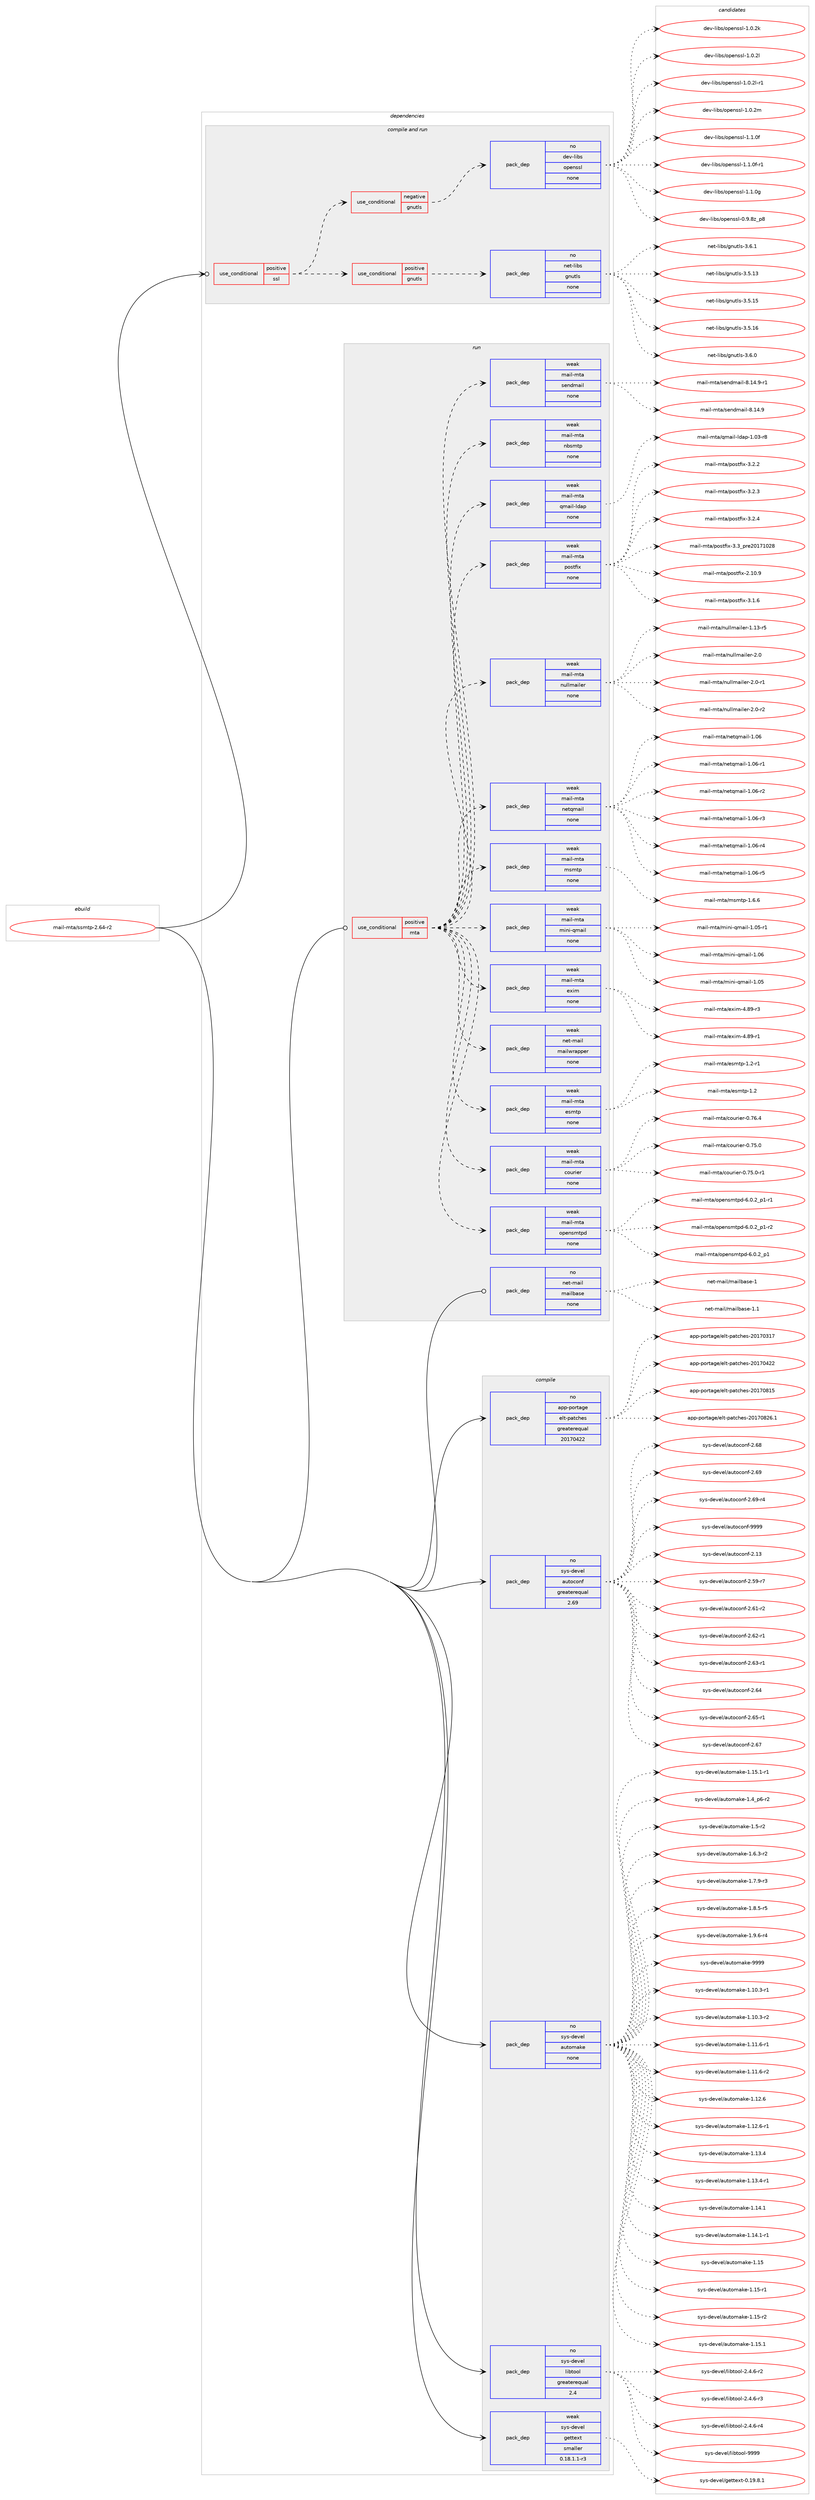 digraph prolog {

# *************
# Graph options
# *************

newrank=true;
concentrate=true;
compound=true;
graph [rankdir=LR,fontname=Helvetica,fontsize=10,ranksep=1.5];#, ranksep=2.5, nodesep=0.2];
edge  [arrowhead=vee];
node  [fontname=Helvetica,fontsize=10];

# **********
# The ebuild
# **********

subgraph cluster_leftcol {
color=gray;
rank=same;
label=<<i>ebuild</i>>;
id [label="mail-mta/ssmtp-2.64-r2", color=red, width=4, href="../mail-mta/ssmtp-2.64-r2.svg"];
}

# ****************
# The dependencies
# ****************

subgraph cluster_midcol {
color=gray;
label=<<i>dependencies</i>>;
subgraph cluster_compile {
fillcolor="#eeeeee";
style=filled;
label=<<i>compile</i>>;
subgraph pack253510 {
dependency344673 [label=<<TABLE BORDER="0" CELLBORDER="1" CELLSPACING="0" CELLPADDING="4" WIDTH="220"><TR><TD ROWSPAN="6" CELLPADDING="30">pack_dep</TD></TR><TR><TD WIDTH="110">no</TD></TR><TR><TD>app-portage</TD></TR><TR><TD>elt-patches</TD></TR><TR><TD>greaterequal</TD></TR><TR><TD>20170422</TD></TR></TABLE>>, shape=none, color=blue];
}
id:e -> dependency344673:w [weight=20,style="solid",arrowhead="vee"];
subgraph pack253511 {
dependency344674 [label=<<TABLE BORDER="0" CELLBORDER="1" CELLSPACING="0" CELLPADDING="4" WIDTH="220"><TR><TD ROWSPAN="6" CELLPADDING="30">pack_dep</TD></TR><TR><TD WIDTH="110">no</TD></TR><TR><TD>sys-devel</TD></TR><TR><TD>autoconf</TD></TR><TR><TD>greaterequal</TD></TR><TR><TD>2.69</TD></TR></TABLE>>, shape=none, color=blue];
}
id:e -> dependency344674:w [weight=20,style="solid",arrowhead="vee"];
subgraph pack253512 {
dependency344675 [label=<<TABLE BORDER="0" CELLBORDER="1" CELLSPACING="0" CELLPADDING="4" WIDTH="220"><TR><TD ROWSPAN="6" CELLPADDING="30">pack_dep</TD></TR><TR><TD WIDTH="110">no</TD></TR><TR><TD>sys-devel</TD></TR><TR><TD>automake</TD></TR><TR><TD>none</TD></TR><TR><TD></TD></TR></TABLE>>, shape=none, color=blue];
}
id:e -> dependency344675:w [weight=20,style="solid",arrowhead="vee"];
subgraph pack253513 {
dependency344676 [label=<<TABLE BORDER="0" CELLBORDER="1" CELLSPACING="0" CELLPADDING="4" WIDTH="220"><TR><TD ROWSPAN="6" CELLPADDING="30">pack_dep</TD></TR><TR><TD WIDTH="110">no</TD></TR><TR><TD>sys-devel</TD></TR><TR><TD>libtool</TD></TR><TR><TD>greaterequal</TD></TR><TR><TD>2.4</TD></TR></TABLE>>, shape=none, color=blue];
}
id:e -> dependency344676:w [weight=20,style="solid",arrowhead="vee"];
subgraph pack253514 {
dependency344677 [label=<<TABLE BORDER="0" CELLBORDER="1" CELLSPACING="0" CELLPADDING="4" WIDTH="220"><TR><TD ROWSPAN="6" CELLPADDING="30">pack_dep</TD></TR><TR><TD WIDTH="110">weak</TD></TR><TR><TD>sys-devel</TD></TR><TR><TD>gettext</TD></TR><TR><TD>smaller</TD></TR><TR><TD>0.18.1.1-r3</TD></TR></TABLE>>, shape=none, color=blue];
}
id:e -> dependency344677:w [weight=20,style="solid",arrowhead="vee"];
}
subgraph cluster_compileandrun {
fillcolor="#eeeeee";
style=filled;
label=<<i>compile and run</i>>;
subgraph cond85995 {
dependency344678 [label=<<TABLE BORDER="0" CELLBORDER="1" CELLSPACING="0" CELLPADDING="4"><TR><TD ROWSPAN="3" CELLPADDING="10">use_conditional</TD></TR><TR><TD>positive</TD></TR><TR><TD>ssl</TD></TR></TABLE>>, shape=none, color=red];
subgraph cond85996 {
dependency344679 [label=<<TABLE BORDER="0" CELLBORDER="1" CELLSPACING="0" CELLPADDING="4"><TR><TD ROWSPAN="3" CELLPADDING="10">use_conditional</TD></TR><TR><TD>negative</TD></TR><TR><TD>gnutls</TD></TR></TABLE>>, shape=none, color=red];
subgraph pack253515 {
dependency344680 [label=<<TABLE BORDER="0" CELLBORDER="1" CELLSPACING="0" CELLPADDING="4" WIDTH="220"><TR><TD ROWSPAN="6" CELLPADDING="30">pack_dep</TD></TR><TR><TD WIDTH="110">no</TD></TR><TR><TD>dev-libs</TD></TR><TR><TD>openssl</TD></TR><TR><TD>none</TD></TR><TR><TD></TD></TR></TABLE>>, shape=none, color=blue];
}
dependency344679:e -> dependency344680:w [weight=20,style="dashed",arrowhead="vee"];
}
dependency344678:e -> dependency344679:w [weight=20,style="dashed",arrowhead="vee"];
subgraph cond85997 {
dependency344681 [label=<<TABLE BORDER="0" CELLBORDER="1" CELLSPACING="0" CELLPADDING="4"><TR><TD ROWSPAN="3" CELLPADDING="10">use_conditional</TD></TR><TR><TD>positive</TD></TR><TR><TD>gnutls</TD></TR></TABLE>>, shape=none, color=red];
subgraph pack253516 {
dependency344682 [label=<<TABLE BORDER="0" CELLBORDER="1" CELLSPACING="0" CELLPADDING="4" WIDTH="220"><TR><TD ROWSPAN="6" CELLPADDING="30">pack_dep</TD></TR><TR><TD WIDTH="110">no</TD></TR><TR><TD>net-libs</TD></TR><TR><TD>gnutls</TD></TR><TR><TD>none</TD></TR><TR><TD></TD></TR></TABLE>>, shape=none, color=blue];
}
dependency344681:e -> dependency344682:w [weight=20,style="dashed",arrowhead="vee"];
}
dependency344678:e -> dependency344681:w [weight=20,style="dashed",arrowhead="vee"];
}
id:e -> dependency344678:w [weight=20,style="solid",arrowhead="odotvee"];
}
subgraph cluster_run {
fillcolor="#eeeeee";
style=filled;
label=<<i>run</i>>;
subgraph cond85998 {
dependency344683 [label=<<TABLE BORDER="0" CELLBORDER="1" CELLSPACING="0" CELLPADDING="4"><TR><TD ROWSPAN="3" CELLPADDING="10">use_conditional</TD></TR><TR><TD>positive</TD></TR><TR><TD>mta</TD></TR></TABLE>>, shape=none, color=red];
subgraph pack253517 {
dependency344684 [label=<<TABLE BORDER="0" CELLBORDER="1" CELLSPACING="0" CELLPADDING="4" WIDTH="220"><TR><TD ROWSPAN="6" CELLPADDING="30">pack_dep</TD></TR><TR><TD WIDTH="110">weak</TD></TR><TR><TD>net-mail</TD></TR><TR><TD>mailwrapper</TD></TR><TR><TD>none</TD></TR><TR><TD></TD></TR></TABLE>>, shape=none, color=blue];
}
dependency344683:e -> dependency344684:w [weight=20,style="dashed",arrowhead="vee"];
subgraph pack253518 {
dependency344685 [label=<<TABLE BORDER="0" CELLBORDER="1" CELLSPACING="0" CELLPADDING="4" WIDTH="220"><TR><TD ROWSPAN="6" CELLPADDING="30">pack_dep</TD></TR><TR><TD WIDTH="110">weak</TD></TR><TR><TD>mail-mta</TD></TR><TR><TD>courier</TD></TR><TR><TD>none</TD></TR><TR><TD></TD></TR></TABLE>>, shape=none, color=blue];
}
dependency344683:e -> dependency344685:w [weight=20,style="dashed",arrowhead="vee"];
subgraph pack253519 {
dependency344686 [label=<<TABLE BORDER="0" CELLBORDER="1" CELLSPACING="0" CELLPADDING="4" WIDTH="220"><TR><TD ROWSPAN="6" CELLPADDING="30">pack_dep</TD></TR><TR><TD WIDTH="110">weak</TD></TR><TR><TD>mail-mta</TD></TR><TR><TD>esmtp</TD></TR><TR><TD>none</TD></TR><TR><TD></TD></TR></TABLE>>, shape=none, color=blue];
}
dependency344683:e -> dependency344686:w [weight=20,style="dashed",arrowhead="vee"];
subgraph pack253520 {
dependency344687 [label=<<TABLE BORDER="0" CELLBORDER="1" CELLSPACING="0" CELLPADDING="4" WIDTH="220"><TR><TD ROWSPAN="6" CELLPADDING="30">pack_dep</TD></TR><TR><TD WIDTH="110">weak</TD></TR><TR><TD>mail-mta</TD></TR><TR><TD>exim</TD></TR><TR><TD>none</TD></TR><TR><TD></TD></TR></TABLE>>, shape=none, color=blue];
}
dependency344683:e -> dependency344687:w [weight=20,style="dashed",arrowhead="vee"];
subgraph pack253521 {
dependency344688 [label=<<TABLE BORDER="0" CELLBORDER="1" CELLSPACING="0" CELLPADDING="4" WIDTH="220"><TR><TD ROWSPAN="6" CELLPADDING="30">pack_dep</TD></TR><TR><TD WIDTH="110">weak</TD></TR><TR><TD>mail-mta</TD></TR><TR><TD>mini-qmail</TD></TR><TR><TD>none</TD></TR><TR><TD></TD></TR></TABLE>>, shape=none, color=blue];
}
dependency344683:e -> dependency344688:w [weight=20,style="dashed",arrowhead="vee"];
subgraph pack253522 {
dependency344689 [label=<<TABLE BORDER="0" CELLBORDER="1" CELLSPACING="0" CELLPADDING="4" WIDTH="220"><TR><TD ROWSPAN="6" CELLPADDING="30">pack_dep</TD></TR><TR><TD WIDTH="110">weak</TD></TR><TR><TD>mail-mta</TD></TR><TR><TD>msmtp</TD></TR><TR><TD>none</TD></TR><TR><TD></TD></TR></TABLE>>, shape=none, color=blue];
}
dependency344683:e -> dependency344689:w [weight=20,style="dashed",arrowhead="vee"];
subgraph pack253523 {
dependency344690 [label=<<TABLE BORDER="0" CELLBORDER="1" CELLSPACING="0" CELLPADDING="4" WIDTH="220"><TR><TD ROWSPAN="6" CELLPADDING="30">pack_dep</TD></TR><TR><TD WIDTH="110">weak</TD></TR><TR><TD>mail-mta</TD></TR><TR><TD>nbsmtp</TD></TR><TR><TD>none</TD></TR><TR><TD></TD></TR></TABLE>>, shape=none, color=blue];
}
dependency344683:e -> dependency344690:w [weight=20,style="dashed",arrowhead="vee"];
subgraph pack253524 {
dependency344691 [label=<<TABLE BORDER="0" CELLBORDER="1" CELLSPACING="0" CELLPADDING="4" WIDTH="220"><TR><TD ROWSPAN="6" CELLPADDING="30">pack_dep</TD></TR><TR><TD WIDTH="110">weak</TD></TR><TR><TD>mail-mta</TD></TR><TR><TD>netqmail</TD></TR><TR><TD>none</TD></TR><TR><TD></TD></TR></TABLE>>, shape=none, color=blue];
}
dependency344683:e -> dependency344691:w [weight=20,style="dashed",arrowhead="vee"];
subgraph pack253525 {
dependency344692 [label=<<TABLE BORDER="0" CELLBORDER="1" CELLSPACING="0" CELLPADDING="4" WIDTH="220"><TR><TD ROWSPAN="6" CELLPADDING="30">pack_dep</TD></TR><TR><TD WIDTH="110">weak</TD></TR><TR><TD>mail-mta</TD></TR><TR><TD>nullmailer</TD></TR><TR><TD>none</TD></TR><TR><TD></TD></TR></TABLE>>, shape=none, color=blue];
}
dependency344683:e -> dependency344692:w [weight=20,style="dashed",arrowhead="vee"];
subgraph pack253526 {
dependency344693 [label=<<TABLE BORDER="0" CELLBORDER="1" CELLSPACING="0" CELLPADDING="4" WIDTH="220"><TR><TD ROWSPAN="6" CELLPADDING="30">pack_dep</TD></TR><TR><TD WIDTH="110">weak</TD></TR><TR><TD>mail-mta</TD></TR><TR><TD>postfix</TD></TR><TR><TD>none</TD></TR><TR><TD></TD></TR></TABLE>>, shape=none, color=blue];
}
dependency344683:e -> dependency344693:w [weight=20,style="dashed",arrowhead="vee"];
subgraph pack253527 {
dependency344694 [label=<<TABLE BORDER="0" CELLBORDER="1" CELLSPACING="0" CELLPADDING="4" WIDTH="220"><TR><TD ROWSPAN="6" CELLPADDING="30">pack_dep</TD></TR><TR><TD WIDTH="110">weak</TD></TR><TR><TD>mail-mta</TD></TR><TR><TD>qmail-ldap</TD></TR><TR><TD>none</TD></TR><TR><TD></TD></TR></TABLE>>, shape=none, color=blue];
}
dependency344683:e -> dependency344694:w [weight=20,style="dashed",arrowhead="vee"];
subgraph pack253528 {
dependency344695 [label=<<TABLE BORDER="0" CELLBORDER="1" CELLSPACING="0" CELLPADDING="4" WIDTH="220"><TR><TD ROWSPAN="6" CELLPADDING="30">pack_dep</TD></TR><TR><TD WIDTH="110">weak</TD></TR><TR><TD>mail-mta</TD></TR><TR><TD>sendmail</TD></TR><TR><TD>none</TD></TR><TR><TD></TD></TR></TABLE>>, shape=none, color=blue];
}
dependency344683:e -> dependency344695:w [weight=20,style="dashed",arrowhead="vee"];
subgraph pack253529 {
dependency344696 [label=<<TABLE BORDER="0" CELLBORDER="1" CELLSPACING="0" CELLPADDING="4" WIDTH="220"><TR><TD ROWSPAN="6" CELLPADDING="30">pack_dep</TD></TR><TR><TD WIDTH="110">weak</TD></TR><TR><TD>mail-mta</TD></TR><TR><TD>opensmtpd</TD></TR><TR><TD>none</TD></TR><TR><TD></TD></TR></TABLE>>, shape=none, color=blue];
}
dependency344683:e -> dependency344696:w [weight=20,style="dashed",arrowhead="vee"];
}
id:e -> dependency344683:w [weight=20,style="solid",arrowhead="odot"];
subgraph pack253530 {
dependency344697 [label=<<TABLE BORDER="0" CELLBORDER="1" CELLSPACING="0" CELLPADDING="4" WIDTH="220"><TR><TD ROWSPAN="6" CELLPADDING="30">pack_dep</TD></TR><TR><TD WIDTH="110">no</TD></TR><TR><TD>net-mail</TD></TR><TR><TD>mailbase</TD></TR><TR><TD>none</TD></TR><TR><TD></TD></TR></TABLE>>, shape=none, color=blue];
}
id:e -> dependency344697:w [weight=20,style="solid",arrowhead="odot"];
}
}

# **************
# The candidates
# **************

subgraph cluster_choices {
rank=same;
color=gray;
label=<<i>candidates</i>>;

subgraph choice253510 {
color=black;
nodesep=1;
choice97112112451121111141169710310147101108116451129711699104101115455048495548514955 [label="app-portage/elt-patches-20170317", color=red, width=4,href="../app-portage/elt-patches-20170317.svg"];
choice97112112451121111141169710310147101108116451129711699104101115455048495548525050 [label="app-portage/elt-patches-20170422", color=red, width=4,href="../app-portage/elt-patches-20170422.svg"];
choice97112112451121111141169710310147101108116451129711699104101115455048495548564953 [label="app-portage/elt-patches-20170815", color=red, width=4,href="../app-portage/elt-patches-20170815.svg"];
choice971121124511211111411697103101471011081164511297116991041011154550484955485650544649 [label="app-portage/elt-patches-20170826.1", color=red, width=4,href="../app-portage/elt-patches-20170826.1.svg"];
dependency344673:e -> choice97112112451121111141169710310147101108116451129711699104101115455048495548514955:w [style=dotted,weight="100"];
dependency344673:e -> choice97112112451121111141169710310147101108116451129711699104101115455048495548525050:w [style=dotted,weight="100"];
dependency344673:e -> choice97112112451121111141169710310147101108116451129711699104101115455048495548564953:w [style=dotted,weight="100"];
dependency344673:e -> choice971121124511211111411697103101471011081164511297116991041011154550484955485650544649:w [style=dotted,weight="100"];
}
subgraph choice253511 {
color=black;
nodesep=1;
choice115121115451001011181011084797117116111991111101024550464951 [label="sys-devel/autoconf-2.13", color=red, width=4,href="../sys-devel/autoconf-2.13.svg"];
choice1151211154510010111810110847971171161119911111010245504653574511455 [label="sys-devel/autoconf-2.59-r7", color=red, width=4,href="../sys-devel/autoconf-2.59-r7.svg"];
choice1151211154510010111810110847971171161119911111010245504654494511450 [label="sys-devel/autoconf-2.61-r2", color=red, width=4,href="../sys-devel/autoconf-2.61-r2.svg"];
choice1151211154510010111810110847971171161119911111010245504654504511449 [label="sys-devel/autoconf-2.62-r1", color=red, width=4,href="../sys-devel/autoconf-2.62-r1.svg"];
choice1151211154510010111810110847971171161119911111010245504654514511449 [label="sys-devel/autoconf-2.63-r1", color=red, width=4,href="../sys-devel/autoconf-2.63-r1.svg"];
choice115121115451001011181011084797117116111991111101024550465452 [label="sys-devel/autoconf-2.64", color=red, width=4,href="../sys-devel/autoconf-2.64.svg"];
choice1151211154510010111810110847971171161119911111010245504654534511449 [label="sys-devel/autoconf-2.65-r1", color=red, width=4,href="../sys-devel/autoconf-2.65-r1.svg"];
choice115121115451001011181011084797117116111991111101024550465455 [label="sys-devel/autoconf-2.67", color=red, width=4,href="../sys-devel/autoconf-2.67.svg"];
choice115121115451001011181011084797117116111991111101024550465456 [label="sys-devel/autoconf-2.68", color=red, width=4,href="../sys-devel/autoconf-2.68.svg"];
choice115121115451001011181011084797117116111991111101024550465457 [label="sys-devel/autoconf-2.69", color=red, width=4,href="../sys-devel/autoconf-2.69.svg"];
choice1151211154510010111810110847971171161119911111010245504654574511452 [label="sys-devel/autoconf-2.69-r4", color=red, width=4,href="../sys-devel/autoconf-2.69-r4.svg"];
choice115121115451001011181011084797117116111991111101024557575757 [label="sys-devel/autoconf-9999", color=red, width=4,href="../sys-devel/autoconf-9999.svg"];
dependency344674:e -> choice115121115451001011181011084797117116111991111101024550464951:w [style=dotted,weight="100"];
dependency344674:e -> choice1151211154510010111810110847971171161119911111010245504653574511455:w [style=dotted,weight="100"];
dependency344674:e -> choice1151211154510010111810110847971171161119911111010245504654494511450:w [style=dotted,weight="100"];
dependency344674:e -> choice1151211154510010111810110847971171161119911111010245504654504511449:w [style=dotted,weight="100"];
dependency344674:e -> choice1151211154510010111810110847971171161119911111010245504654514511449:w [style=dotted,weight="100"];
dependency344674:e -> choice115121115451001011181011084797117116111991111101024550465452:w [style=dotted,weight="100"];
dependency344674:e -> choice1151211154510010111810110847971171161119911111010245504654534511449:w [style=dotted,weight="100"];
dependency344674:e -> choice115121115451001011181011084797117116111991111101024550465455:w [style=dotted,weight="100"];
dependency344674:e -> choice115121115451001011181011084797117116111991111101024550465456:w [style=dotted,weight="100"];
dependency344674:e -> choice115121115451001011181011084797117116111991111101024550465457:w [style=dotted,weight="100"];
dependency344674:e -> choice1151211154510010111810110847971171161119911111010245504654574511452:w [style=dotted,weight="100"];
dependency344674:e -> choice115121115451001011181011084797117116111991111101024557575757:w [style=dotted,weight="100"];
}
subgraph choice253512 {
color=black;
nodesep=1;
choice11512111545100101118101108479711711611110997107101454946494846514511449 [label="sys-devel/automake-1.10.3-r1", color=red, width=4,href="../sys-devel/automake-1.10.3-r1.svg"];
choice11512111545100101118101108479711711611110997107101454946494846514511450 [label="sys-devel/automake-1.10.3-r2", color=red, width=4,href="../sys-devel/automake-1.10.3-r2.svg"];
choice11512111545100101118101108479711711611110997107101454946494946544511449 [label="sys-devel/automake-1.11.6-r1", color=red, width=4,href="../sys-devel/automake-1.11.6-r1.svg"];
choice11512111545100101118101108479711711611110997107101454946494946544511450 [label="sys-devel/automake-1.11.6-r2", color=red, width=4,href="../sys-devel/automake-1.11.6-r2.svg"];
choice1151211154510010111810110847971171161111099710710145494649504654 [label="sys-devel/automake-1.12.6", color=red, width=4,href="../sys-devel/automake-1.12.6.svg"];
choice11512111545100101118101108479711711611110997107101454946495046544511449 [label="sys-devel/automake-1.12.6-r1", color=red, width=4,href="../sys-devel/automake-1.12.6-r1.svg"];
choice1151211154510010111810110847971171161111099710710145494649514652 [label="sys-devel/automake-1.13.4", color=red, width=4,href="../sys-devel/automake-1.13.4.svg"];
choice11512111545100101118101108479711711611110997107101454946495146524511449 [label="sys-devel/automake-1.13.4-r1", color=red, width=4,href="../sys-devel/automake-1.13.4-r1.svg"];
choice1151211154510010111810110847971171161111099710710145494649524649 [label="sys-devel/automake-1.14.1", color=red, width=4,href="../sys-devel/automake-1.14.1.svg"];
choice11512111545100101118101108479711711611110997107101454946495246494511449 [label="sys-devel/automake-1.14.1-r1", color=red, width=4,href="../sys-devel/automake-1.14.1-r1.svg"];
choice115121115451001011181011084797117116111109971071014549464953 [label="sys-devel/automake-1.15", color=red, width=4,href="../sys-devel/automake-1.15.svg"];
choice1151211154510010111810110847971171161111099710710145494649534511449 [label="sys-devel/automake-1.15-r1", color=red, width=4,href="../sys-devel/automake-1.15-r1.svg"];
choice1151211154510010111810110847971171161111099710710145494649534511450 [label="sys-devel/automake-1.15-r2", color=red, width=4,href="../sys-devel/automake-1.15-r2.svg"];
choice1151211154510010111810110847971171161111099710710145494649534649 [label="sys-devel/automake-1.15.1", color=red, width=4,href="../sys-devel/automake-1.15.1.svg"];
choice11512111545100101118101108479711711611110997107101454946495346494511449 [label="sys-devel/automake-1.15.1-r1", color=red, width=4,href="../sys-devel/automake-1.15.1-r1.svg"];
choice115121115451001011181011084797117116111109971071014549465295112544511450 [label="sys-devel/automake-1.4_p6-r2", color=red, width=4,href="../sys-devel/automake-1.4_p6-r2.svg"];
choice11512111545100101118101108479711711611110997107101454946534511450 [label="sys-devel/automake-1.5-r2", color=red, width=4,href="../sys-devel/automake-1.5-r2.svg"];
choice115121115451001011181011084797117116111109971071014549465446514511450 [label="sys-devel/automake-1.6.3-r2", color=red, width=4,href="../sys-devel/automake-1.6.3-r2.svg"];
choice115121115451001011181011084797117116111109971071014549465546574511451 [label="sys-devel/automake-1.7.9-r3", color=red, width=4,href="../sys-devel/automake-1.7.9-r3.svg"];
choice115121115451001011181011084797117116111109971071014549465646534511453 [label="sys-devel/automake-1.8.5-r5", color=red, width=4,href="../sys-devel/automake-1.8.5-r5.svg"];
choice115121115451001011181011084797117116111109971071014549465746544511452 [label="sys-devel/automake-1.9.6-r4", color=red, width=4,href="../sys-devel/automake-1.9.6-r4.svg"];
choice115121115451001011181011084797117116111109971071014557575757 [label="sys-devel/automake-9999", color=red, width=4,href="../sys-devel/automake-9999.svg"];
dependency344675:e -> choice11512111545100101118101108479711711611110997107101454946494846514511449:w [style=dotted,weight="100"];
dependency344675:e -> choice11512111545100101118101108479711711611110997107101454946494846514511450:w [style=dotted,weight="100"];
dependency344675:e -> choice11512111545100101118101108479711711611110997107101454946494946544511449:w [style=dotted,weight="100"];
dependency344675:e -> choice11512111545100101118101108479711711611110997107101454946494946544511450:w [style=dotted,weight="100"];
dependency344675:e -> choice1151211154510010111810110847971171161111099710710145494649504654:w [style=dotted,weight="100"];
dependency344675:e -> choice11512111545100101118101108479711711611110997107101454946495046544511449:w [style=dotted,weight="100"];
dependency344675:e -> choice1151211154510010111810110847971171161111099710710145494649514652:w [style=dotted,weight="100"];
dependency344675:e -> choice11512111545100101118101108479711711611110997107101454946495146524511449:w [style=dotted,weight="100"];
dependency344675:e -> choice1151211154510010111810110847971171161111099710710145494649524649:w [style=dotted,weight="100"];
dependency344675:e -> choice11512111545100101118101108479711711611110997107101454946495246494511449:w [style=dotted,weight="100"];
dependency344675:e -> choice115121115451001011181011084797117116111109971071014549464953:w [style=dotted,weight="100"];
dependency344675:e -> choice1151211154510010111810110847971171161111099710710145494649534511449:w [style=dotted,weight="100"];
dependency344675:e -> choice1151211154510010111810110847971171161111099710710145494649534511450:w [style=dotted,weight="100"];
dependency344675:e -> choice1151211154510010111810110847971171161111099710710145494649534649:w [style=dotted,weight="100"];
dependency344675:e -> choice11512111545100101118101108479711711611110997107101454946495346494511449:w [style=dotted,weight="100"];
dependency344675:e -> choice115121115451001011181011084797117116111109971071014549465295112544511450:w [style=dotted,weight="100"];
dependency344675:e -> choice11512111545100101118101108479711711611110997107101454946534511450:w [style=dotted,weight="100"];
dependency344675:e -> choice115121115451001011181011084797117116111109971071014549465446514511450:w [style=dotted,weight="100"];
dependency344675:e -> choice115121115451001011181011084797117116111109971071014549465546574511451:w [style=dotted,weight="100"];
dependency344675:e -> choice115121115451001011181011084797117116111109971071014549465646534511453:w [style=dotted,weight="100"];
dependency344675:e -> choice115121115451001011181011084797117116111109971071014549465746544511452:w [style=dotted,weight="100"];
dependency344675:e -> choice115121115451001011181011084797117116111109971071014557575757:w [style=dotted,weight="100"];
}
subgraph choice253513 {
color=black;
nodesep=1;
choice1151211154510010111810110847108105981161111111084550465246544511450 [label="sys-devel/libtool-2.4.6-r2", color=red, width=4,href="../sys-devel/libtool-2.4.6-r2.svg"];
choice1151211154510010111810110847108105981161111111084550465246544511451 [label="sys-devel/libtool-2.4.6-r3", color=red, width=4,href="../sys-devel/libtool-2.4.6-r3.svg"];
choice1151211154510010111810110847108105981161111111084550465246544511452 [label="sys-devel/libtool-2.4.6-r4", color=red, width=4,href="../sys-devel/libtool-2.4.6-r4.svg"];
choice1151211154510010111810110847108105981161111111084557575757 [label="sys-devel/libtool-9999", color=red, width=4,href="../sys-devel/libtool-9999.svg"];
dependency344676:e -> choice1151211154510010111810110847108105981161111111084550465246544511450:w [style=dotted,weight="100"];
dependency344676:e -> choice1151211154510010111810110847108105981161111111084550465246544511451:w [style=dotted,weight="100"];
dependency344676:e -> choice1151211154510010111810110847108105981161111111084550465246544511452:w [style=dotted,weight="100"];
dependency344676:e -> choice1151211154510010111810110847108105981161111111084557575757:w [style=dotted,weight="100"];
}
subgraph choice253514 {
color=black;
nodesep=1;
choice1151211154510010111810110847103101116116101120116454846495746564649 [label="sys-devel/gettext-0.19.8.1", color=red, width=4,href="../sys-devel/gettext-0.19.8.1.svg"];
dependency344677:e -> choice1151211154510010111810110847103101116116101120116454846495746564649:w [style=dotted,weight="100"];
}
subgraph choice253515 {
color=black;
nodesep=1;
choice1001011184510810598115471111121011101151151084548465746561229511256 [label="dev-libs/openssl-0.9.8z_p8", color=red, width=4,href="../dev-libs/openssl-0.9.8z_p8.svg"];
choice100101118451081059811547111112101110115115108454946484650107 [label="dev-libs/openssl-1.0.2k", color=red, width=4,href="../dev-libs/openssl-1.0.2k.svg"];
choice100101118451081059811547111112101110115115108454946484650108 [label="dev-libs/openssl-1.0.2l", color=red, width=4,href="../dev-libs/openssl-1.0.2l.svg"];
choice1001011184510810598115471111121011101151151084549464846501084511449 [label="dev-libs/openssl-1.0.2l-r1", color=red, width=4,href="../dev-libs/openssl-1.0.2l-r1.svg"];
choice100101118451081059811547111112101110115115108454946484650109 [label="dev-libs/openssl-1.0.2m", color=red, width=4,href="../dev-libs/openssl-1.0.2m.svg"];
choice100101118451081059811547111112101110115115108454946494648102 [label="dev-libs/openssl-1.1.0f", color=red, width=4,href="../dev-libs/openssl-1.1.0f.svg"];
choice1001011184510810598115471111121011101151151084549464946481024511449 [label="dev-libs/openssl-1.1.0f-r1", color=red, width=4,href="../dev-libs/openssl-1.1.0f-r1.svg"];
choice100101118451081059811547111112101110115115108454946494648103 [label="dev-libs/openssl-1.1.0g", color=red, width=4,href="../dev-libs/openssl-1.1.0g.svg"];
dependency344680:e -> choice1001011184510810598115471111121011101151151084548465746561229511256:w [style=dotted,weight="100"];
dependency344680:e -> choice100101118451081059811547111112101110115115108454946484650107:w [style=dotted,weight="100"];
dependency344680:e -> choice100101118451081059811547111112101110115115108454946484650108:w [style=dotted,weight="100"];
dependency344680:e -> choice1001011184510810598115471111121011101151151084549464846501084511449:w [style=dotted,weight="100"];
dependency344680:e -> choice100101118451081059811547111112101110115115108454946484650109:w [style=dotted,weight="100"];
dependency344680:e -> choice100101118451081059811547111112101110115115108454946494648102:w [style=dotted,weight="100"];
dependency344680:e -> choice1001011184510810598115471111121011101151151084549464946481024511449:w [style=dotted,weight="100"];
dependency344680:e -> choice100101118451081059811547111112101110115115108454946494648103:w [style=dotted,weight="100"];
}
subgraph choice253516 {
color=black;
nodesep=1;
choice11010111645108105981154710311011711610811545514653464951 [label="net-libs/gnutls-3.5.13", color=red, width=4,href="../net-libs/gnutls-3.5.13.svg"];
choice11010111645108105981154710311011711610811545514653464953 [label="net-libs/gnutls-3.5.15", color=red, width=4,href="../net-libs/gnutls-3.5.15.svg"];
choice11010111645108105981154710311011711610811545514653464954 [label="net-libs/gnutls-3.5.16", color=red, width=4,href="../net-libs/gnutls-3.5.16.svg"];
choice110101116451081059811547103110117116108115455146544648 [label="net-libs/gnutls-3.6.0", color=red, width=4,href="../net-libs/gnutls-3.6.0.svg"];
choice110101116451081059811547103110117116108115455146544649 [label="net-libs/gnutls-3.6.1", color=red, width=4,href="../net-libs/gnutls-3.6.1.svg"];
dependency344682:e -> choice11010111645108105981154710311011711610811545514653464951:w [style=dotted,weight="100"];
dependency344682:e -> choice11010111645108105981154710311011711610811545514653464953:w [style=dotted,weight="100"];
dependency344682:e -> choice11010111645108105981154710311011711610811545514653464954:w [style=dotted,weight="100"];
dependency344682:e -> choice110101116451081059811547103110117116108115455146544648:w [style=dotted,weight="100"];
dependency344682:e -> choice110101116451081059811547103110117116108115455146544649:w [style=dotted,weight="100"];
}
subgraph choice253517 {
color=black;
nodesep=1;
}
subgraph choice253518 {
color=black;
nodesep=1;
choice109971051084510911697479911111711410510111445484655534648 [label="mail-mta/courier-0.75.0", color=red, width=4,href="../mail-mta/courier-0.75.0.svg"];
choice1099710510845109116974799111117114105101114454846555346484511449 [label="mail-mta/courier-0.75.0-r1", color=red, width=4,href="../mail-mta/courier-0.75.0-r1.svg"];
choice109971051084510911697479911111711410510111445484655544652 [label="mail-mta/courier-0.76.4", color=red, width=4,href="../mail-mta/courier-0.76.4.svg"];
dependency344685:e -> choice109971051084510911697479911111711410510111445484655534648:w [style=dotted,weight="100"];
dependency344685:e -> choice1099710510845109116974799111117114105101114454846555346484511449:w [style=dotted,weight="100"];
dependency344685:e -> choice109971051084510911697479911111711410510111445484655544652:w [style=dotted,weight="100"];
}
subgraph choice253519 {
color=black;
nodesep=1;
choice1099710510845109116974710111510911611245494650 [label="mail-mta/esmtp-1.2", color=red, width=4,href="../mail-mta/esmtp-1.2.svg"];
choice10997105108451091169747101115109116112454946504511449 [label="mail-mta/esmtp-1.2-r1", color=red, width=4,href="../mail-mta/esmtp-1.2-r1.svg"];
dependency344686:e -> choice1099710510845109116974710111510911611245494650:w [style=dotted,weight="100"];
dependency344686:e -> choice10997105108451091169747101115109116112454946504511449:w [style=dotted,weight="100"];
}
subgraph choice253520 {
color=black;
nodesep=1;
choice1099710510845109116974710112010510945524656574511449 [label="mail-mta/exim-4.89-r1", color=red, width=4,href="../mail-mta/exim-4.89-r1.svg"];
choice1099710510845109116974710112010510945524656574511451 [label="mail-mta/exim-4.89-r3", color=red, width=4,href="../mail-mta/exim-4.89-r3.svg"];
dependency344687:e -> choice1099710510845109116974710112010510945524656574511449:w [style=dotted,weight="100"];
dependency344687:e -> choice1099710510845109116974710112010510945524656574511451:w [style=dotted,weight="100"];
}
subgraph choice253521 {
color=black;
nodesep=1;
choice1099710510845109116974710910511010545113109971051084549464853 [label="mail-mta/mini-qmail-1.05", color=red, width=4,href="../mail-mta/mini-qmail-1.05.svg"];
choice10997105108451091169747109105110105451131099710510845494648534511449 [label="mail-mta/mini-qmail-1.05-r1", color=red, width=4,href="../mail-mta/mini-qmail-1.05-r1.svg"];
choice1099710510845109116974710910511010545113109971051084549464854 [label="mail-mta/mini-qmail-1.06", color=red, width=4,href="../mail-mta/mini-qmail-1.06.svg"];
dependency344688:e -> choice1099710510845109116974710910511010545113109971051084549464853:w [style=dotted,weight="100"];
dependency344688:e -> choice10997105108451091169747109105110105451131099710510845494648534511449:w [style=dotted,weight="100"];
dependency344688:e -> choice1099710510845109116974710910511010545113109971051084549464854:w [style=dotted,weight="100"];
}
subgraph choice253522 {
color=black;
nodesep=1;
choice10997105108451091169747109115109116112454946544654 [label="mail-mta/msmtp-1.6.6", color=red, width=4,href="../mail-mta/msmtp-1.6.6.svg"];
dependency344689:e -> choice10997105108451091169747109115109116112454946544654:w [style=dotted,weight="100"];
}
subgraph choice253523 {
color=black;
nodesep=1;
}
subgraph choice253524 {
color=black;
nodesep=1;
choice10997105108451091169747110101116113109971051084549464854 [label="mail-mta/netqmail-1.06", color=red, width=4,href="../mail-mta/netqmail-1.06.svg"];
choice109971051084510911697471101011161131099710510845494648544511449 [label="mail-mta/netqmail-1.06-r1", color=red, width=4,href="../mail-mta/netqmail-1.06-r1.svg"];
choice109971051084510911697471101011161131099710510845494648544511450 [label="mail-mta/netqmail-1.06-r2", color=red, width=4,href="../mail-mta/netqmail-1.06-r2.svg"];
choice109971051084510911697471101011161131099710510845494648544511451 [label="mail-mta/netqmail-1.06-r3", color=red, width=4,href="../mail-mta/netqmail-1.06-r3.svg"];
choice109971051084510911697471101011161131099710510845494648544511452 [label="mail-mta/netqmail-1.06-r4", color=red, width=4,href="../mail-mta/netqmail-1.06-r4.svg"];
choice109971051084510911697471101011161131099710510845494648544511453 [label="mail-mta/netqmail-1.06-r5", color=red, width=4,href="../mail-mta/netqmail-1.06-r5.svg"];
dependency344691:e -> choice10997105108451091169747110101116113109971051084549464854:w [style=dotted,weight="100"];
dependency344691:e -> choice109971051084510911697471101011161131099710510845494648544511449:w [style=dotted,weight="100"];
dependency344691:e -> choice109971051084510911697471101011161131099710510845494648544511450:w [style=dotted,weight="100"];
dependency344691:e -> choice109971051084510911697471101011161131099710510845494648544511451:w [style=dotted,weight="100"];
dependency344691:e -> choice109971051084510911697471101011161131099710510845494648544511452:w [style=dotted,weight="100"];
dependency344691:e -> choice109971051084510911697471101011161131099710510845494648544511453:w [style=dotted,weight="100"];
}
subgraph choice253525 {
color=black;
nodesep=1;
choice109971051084510911697471101171081081099710510810111445494649514511453 [label="mail-mta/nullmailer-1.13-r5", color=red, width=4,href="../mail-mta/nullmailer-1.13-r5.svg"];
choice109971051084510911697471101171081081099710510810111445504648 [label="mail-mta/nullmailer-2.0", color=red, width=4,href="../mail-mta/nullmailer-2.0.svg"];
choice1099710510845109116974711011710810810997105108101114455046484511449 [label="mail-mta/nullmailer-2.0-r1", color=red, width=4,href="../mail-mta/nullmailer-2.0-r1.svg"];
choice1099710510845109116974711011710810810997105108101114455046484511450 [label="mail-mta/nullmailer-2.0-r2", color=red, width=4,href="../mail-mta/nullmailer-2.0-r2.svg"];
dependency344692:e -> choice109971051084510911697471101171081081099710510810111445494649514511453:w [style=dotted,weight="100"];
dependency344692:e -> choice109971051084510911697471101171081081099710510810111445504648:w [style=dotted,weight="100"];
dependency344692:e -> choice1099710510845109116974711011710810810997105108101114455046484511449:w [style=dotted,weight="100"];
dependency344692:e -> choice1099710510845109116974711011710810810997105108101114455046484511450:w [style=dotted,weight="100"];
}
subgraph choice253526 {
color=black;
nodesep=1;
choice1099710510845109116974711211111511610210512045504649484657 [label="mail-mta/postfix-2.10.9", color=red, width=4,href="../mail-mta/postfix-2.10.9.svg"];
choice10997105108451091169747112111115116102105120455146494654 [label="mail-mta/postfix-3.1.6", color=red, width=4,href="../mail-mta/postfix-3.1.6.svg"];
choice10997105108451091169747112111115116102105120455146504650 [label="mail-mta/postfix-3.2.2", color=red, width=4,href="../mail-mta/postfix-3.2.2.svg"];
choice10997105108451091169747112111115116102105120455146504651 [label="mail-mta/postfix-3.2.3", color=red, width=4,href="../mail-mta/postfix-3.2.3.svg"];
choice10997105108451091169747112111115116102105120455146504652 [label="mail-mta/postfix-3.2.4", color=red, width=4,href="../mail-mta/postfix-3.2.4.svg"];
choice1099710510845109116974711211111511610210512045514651951121141015048495549485056 [label="mail-mta/postfix-3.3_pre20171028", color=red, width=4,href="../mail-mta/postfix-3.3_pre20171028.svg"];
dependency344693:e -> choice1099710510845109116974711211111511610210512045504649484657:w [style=dotted,weight="100"];
dependency344693:e -> choice10997105108451091169747112111115116102105120455146494654:w [style=dotted,weight="100"];
dependency344693:e -> choice10997105108451091169747112111115116102105120455146504650:w [style=dotted,weight="100"];
dependency344693:e -> choice10997105108451091169747112111115116102105120455146504651:w [style=dotted,weight="100"];
dependency344693:e -> choice10997105108451091169747112111115116102105120455146504652:w [style=dotted,weight="100"];
dependency344693:e -> choice1099710510845109116974711211111511610210512045514651951121141015048495549485056:w [style=dotted,weight="100"];
}
subgraph choice253527 {
color=black;
nodesep=1;
choice1099710510845109116974711310997105108451081009711245494648514511456 [label="mail-mta/qmail-ldap-1.03-r8", color=red, width=4,href="../mail-mta/qmail-ldap-1.03-r8.svg"];
dependency344694:e -> choice1099710510845109116974711310997105108451081009711245494648514511456:w [style=dotted,weight="100"];
}
subgraph choice253528 {
color=black;
nodesep=1;
choice109971051084510911697471151011101001099710510845564649524657 [label="mail-mta/sendmail-8.14.9", color=red, width=4,href="../mail-mta/sendmail-8.14.9.svg"];
choice1099710510845109116974711510111010010997105108455646495246574511449 [label="mail-mta/sendmail-8.14.9-r1", color=red, width=4,href="../mail-mta/sendmail-8.14.9-r1.svg"];
dependency344695:e -> choice109971051084510911697471151011101001099710510845564649524657:w [style=dotted,weight="100"];
dependency344695:e -> choice1099710510845109116974711510111010010997105108455646495246574511449:w [style=dotted,weight="100"];
}
subgraph choice253529 {
color=black;
nodesep=1;
choice109971051084510911697471111121011101151091161121004554464846509511249 [label="mail-mta/opensmtpd-6.0.2_p1", color=red, width=4,href="../mail-mta/opensmtpd-6.0.2_p1.svg"];
choice1099710510845109116974711111210111011510911611210045544648465095112494511449 [label="mail-mta/opensmtpd-6.0.2_p1-r1", color=red, width=4,href="../mail-mta/opensmtpd-6.0.2_p1-r1.svg"];
choice1099710510845109116974711111210111011510911611210045544648465095112494511450 [label="mail-mta/opensmtpd-6.0.2_p1-r2", color=red, width=4,href="../mail-mta/opensmtpd-6.0.2_p1-r2.svg"];
dependency344696:e -> choice109971051084510911697471111121011101151091161121004554464846509511249:w [style=dotted,weight="100"];
dependency344696:e -> choice1099710510845109116974711111210111011510911611210045544648465095112494511449:w [style=dotted,weight="100"];
dependency344696:e -> choice1099710510845109116974711111210111011510911611210045544648465095112494511450:w [style=dotted,weight="100"];
}
subgraph choice253530 {
color=black;
nodesep=1;
choice1101011164510997105108471099710510898971151014549 [label="net-mail/mailbase-1", color=red, width=4,href="../net-mail/mailbase-1.svg"];
choice11010111645109971051084710997105108989711510145494649 [label="net-mail/mailbase-1.1", color=red, width=4,href="../net-mail/mailbase-1.1.svg"];
dependency344697:e -> choice1101011164510997105108471099710510898971151014549:w [style=dotted,weight="100"];
dependency344697:e -> choice11010111645109971051084710997105108989711510145494649:w [style=dotted,weight="100"];
}
}

}
